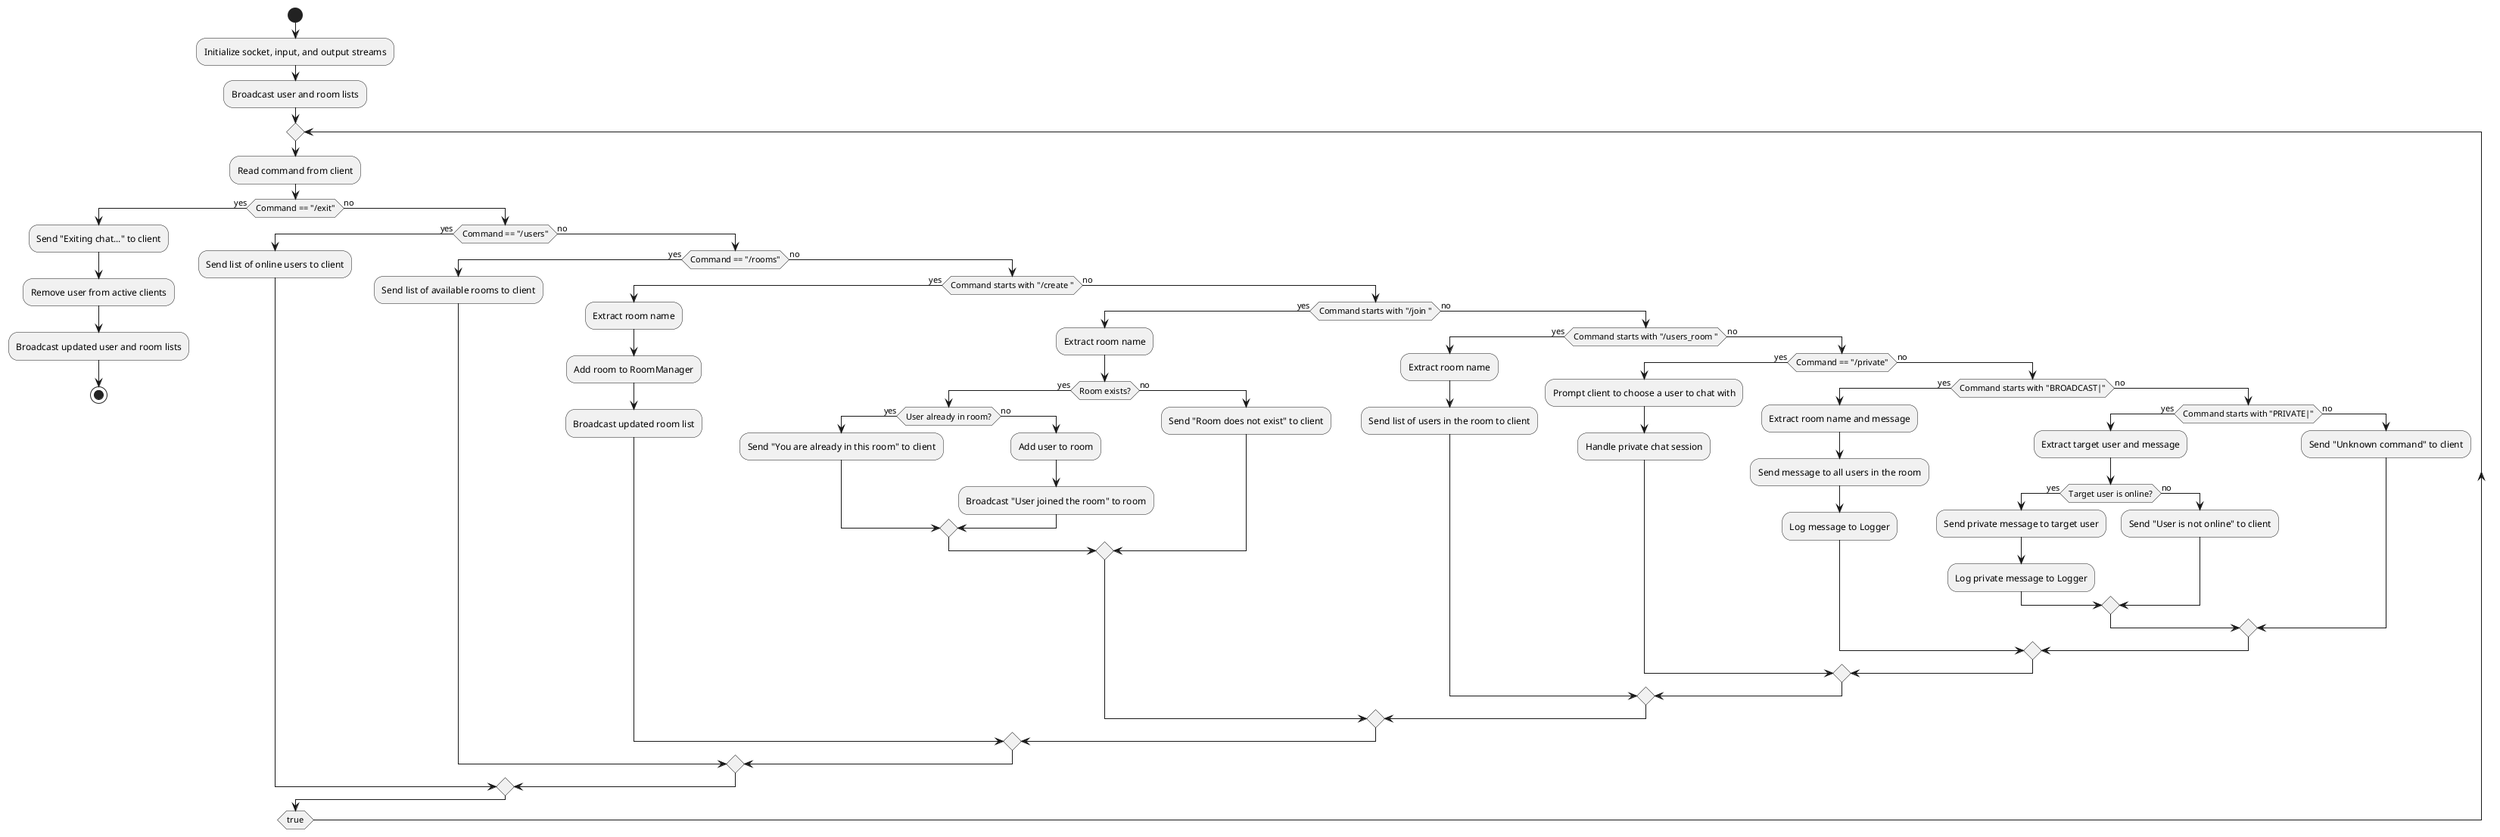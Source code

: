 @startuml activity_diagram
start

:Initialize socket, input, and output streams;
:Broadcast user and room lists;

repeat
    :Read command from client;
    if (Command == "/exit") then (yes)
        :Send "Exiting chat..." to client;
        :Remove user from active clients;
        :Broadcast updated user and room lists;
        stop
    else (no)
        if (Command == "/users") then (yes)
            :Send list of online users to client;
        else (no)
            if (Command == "/rooms") then (yes)
                :Send list of available rooms to client;
            else (no)
                if (Command starts with "/create ") then (yes)
                    :Extract room name;
                    :Add room to RoomManager;
                    :Broadcast updated room list;
                else (no)
                    if (Command starts with "/join ") then (yes)
                        :Extract room name;
                        if (Room exists?) then (yes)
                            if (User already in room?) then (yes)
                                :Send "You are already in this room" to client;
                            else (no)
                                :Add user to room;
                                :Broadcast "User joined the room" to room;
                            endif
                        else (no)
                            :Send "Room does not exist" to client;
                        endif
                    else (no)
                        if (Command starts with "/users_room ") then (yes)
                            :Extract room name;
                            :Send list of users in the room to client;
                        else (no)
                            if (Command == "/private") then (yes)
                                :Prompt client to choose a user to chat with;
                                :Handle private chat session;
                            else (no)
                                if (Command starts with "BROADCAST|") then (yes)
                                    :Extract room name and message;
                                    :Send message to all users in the room;
                                    :Log message to Logger;
                                else (no)
                                    if (Command starts with "PRIVATE|") then (yes)
                                        :Extract target user and message;
                                        if (Target user is online?) then (yes)
                                            :Send private message to target user;
                                            :Log private message to Logger;
                                        else (no)
                                            :Send "User is not online" to client;
                                        endif
                                    else (no)
                                        :Send "Unknown command" to client;
                                    endif
                                endif
                            endif
                        endif
                    endif
                endif
            endif
        endif
    endif
repeat while (true)
@enduml
